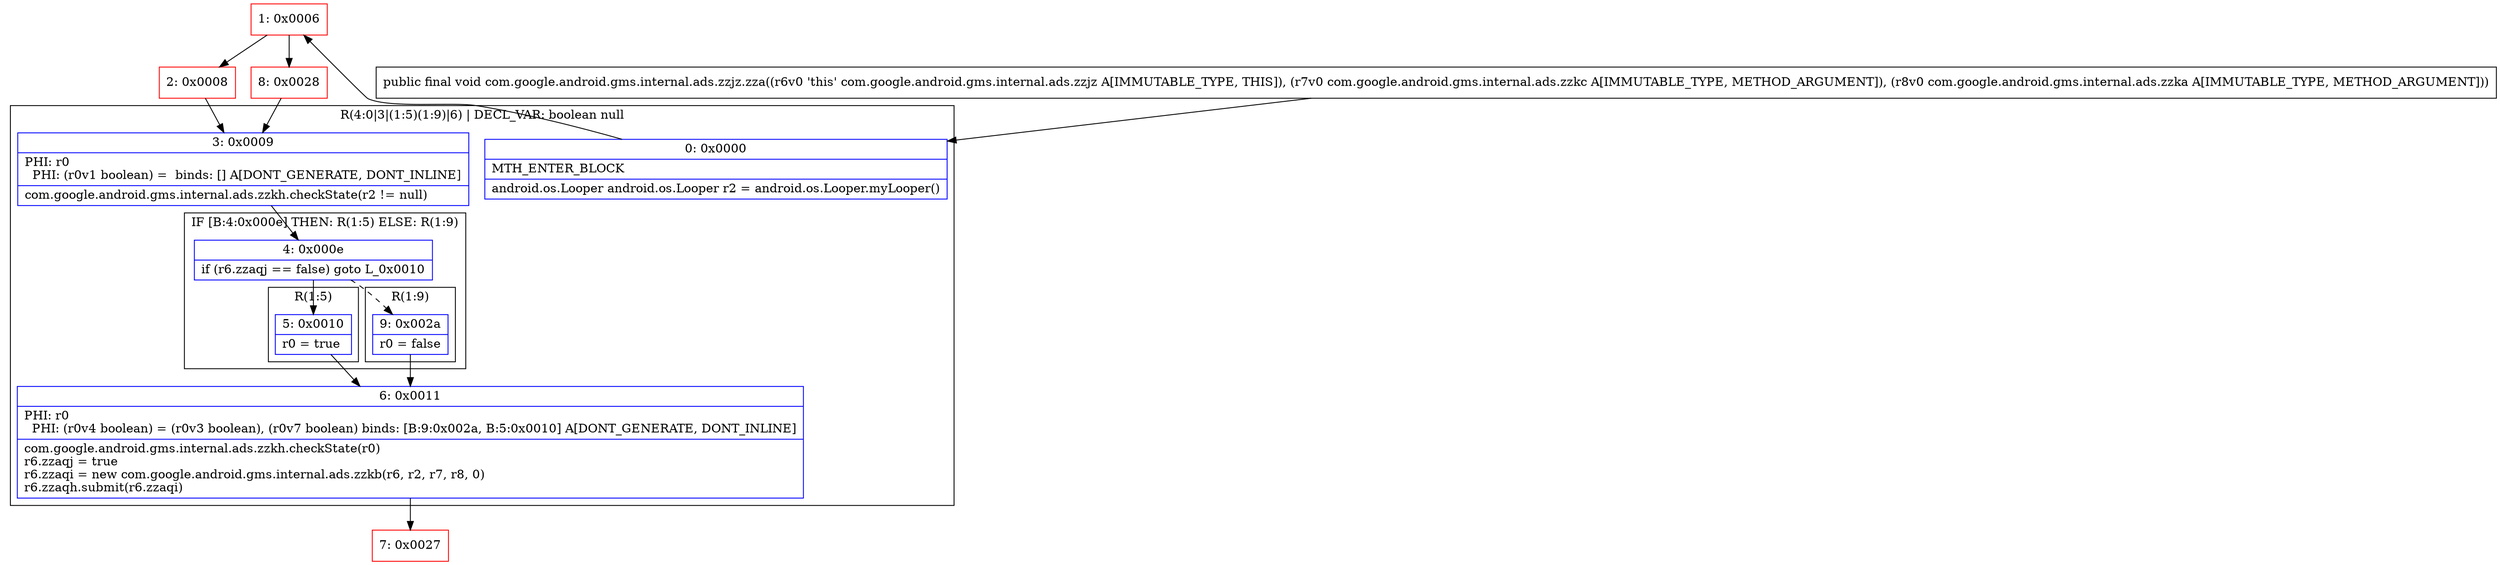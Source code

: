 digraph "CFG forcom.google.android.gms.internal.ads.zzjz.zza(Lcom\/google\/android\/gms\/internal\/ads\/zzkc;Lcom\/google\/android\/gms\/internal\/ads\/zzka;)V" {
subgraph cluster_Region_2073519551 {
label = "R(4:0|3|(1:5)(1:9)|6) | DECL_VAR: boolean null\l";
node [shape=record,color=blue];
Node_0 [shape=record,label="{0\:\ 0x0000|MTH_ENTER_BLOCK\l|android.os.Looper android.os.Looper r2 = android.os.Looper.myLooper()\l}"];
Node_3 [shape=record,label="{3\:\ 0x0009|PHI: r0 \l  PHI: (r0v1 boolean) =  binds: [] A[DONT_GENERATE, DONT_INLINE]\l|com.google.android.gms.internal.ads.zzkh.checkState(r2 != null)\l}"];
subgraph cluster_IfRegion_1390169706 {
label = "IF [B:4:0x000e] THEN: R(1:5) ELSE: R(1:9)";
node [shape=record,color=blue];
Node_4 [shape=record,label="{4\:\ 0x000e|if (r6.zzaqj == false) goto L_0x0010\l}"];
subgraph cluster_Region_1374176225 {
label = "R(1:5)";
node [shape=record,color=blue];
Node_5 [shape=record,label="{5\:\ 0x0010|r0 = true\l}"];
}
subgraph cluster_Region_1054087010 {
label = "R(1:9)";
node [shape=record,color=blue];
Node_9 [shape=record,label="{9\:\ 0x002a|r0 = false\l}"];
}
}
Node_6 [shape=record,label="{6\:\ 0x0011|PHI: r0 \l  PHI: (r0v4 boolean) = (r0v3 boolean), (r0v7 boolean) binds: [B:9:0x002a, B:5:0x0010] A[DONT_GENERATE, DONT_INLINE]\l|com.google.android.gms.internal.ads.zzkh.checkState(r0)\lr6.zzaqj = true\lr6.zzaqi = new com.google.android.gms.internal.ads.zzkb(r6, r2, r7, r8, 0)\lr6.zzaqh.submit(r6.zzaqi)\l}"];
}
Node_1 [shape=record,color=red,label="{1\:\ 0x0006}"];
Node_2 [shape=record,color=red,label="{2\:\ 0x0008}"];
Node_7 [shape=record,color=red,label="{7\:\ 0x0027}"];
Node_8 [shape=record,color=red,label="{8\:\ 0x0028}"];
MethodNode[shape=record,label="{public final void com.google.android.gms.internal.ads.zzjz.zza((r6v0 'this' com.google.android.gms.internal.ads.zzjz A[IMMUTABLE_TYPE, THIS]), (r7v0 com.google.android.gms.internal.ads.zzkc A[IMMUTABLE_TYPE, METHOD_ARGUMENT]), (r8v0 com.google.android.gms.internal.ads.zzka A[IMMUTABLE_TYPE, METHOD_ARGUMENT])) }"];
MethodNode -> Node_0;
Node_0 -> Node_1;
Node_3 -> Node_4;
Node_4 -> Node_5;
Node_4 -> Node_9[style=dashed];
Node_5 -> Node_6;
Node_9 -> Node_6;
Node_6 -> Node_7;
Node_1 -> Node_2;
Node_1 -> Node_8;
Node_2 -> Node_3;
Node_8 -> Node_3;
}

